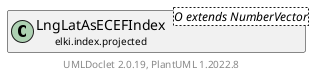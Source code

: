@startuml
    remove .*\.(Instance|Par|Parameterizer|Factory)$
    set namespaceSeparator none
    hide empty fields
    hide empty methods

    class "<size:14>LngLatAsECEFIndex.Factory\n<size:10>elki.index.projected" as elki.index.projected.LngLatAsECEFIndex.Factory<O extends NumberVector> [[LngLatAsECEFIndex.Factory.html]] {
        +Factory(IndexFactory<O extends NumberVector>, boolean, boolean, EarthModel)
        +instantiate(Relation<O extends NumberVector>): ProjectedIndex<O extends NumberVector, O extends NumberVector>
    }

    class "<size:14>ProjectedIndex.Factory\n<size:10>elki.index.projected" as elki.index.projected.ProjectedIndex.Factory<O extends NumberVector, O extends NumberVector> [[ProjectedIndex.Factory.html]]
    class "<size:14>LngLatAsECEFIndex\n<size:10>elki.index.projected" as elki.index.projected.LngLatAsECEFIndex<O extends NumberVector> [[LngLatAsECEFIndex.html]]
    class "<size:14>LngLatAsECEFIndex.Factory.Par\n<size:10>elki.index.projected" as elki.index.projected.LngLatAsECEFIndex.Factory.Par<O extends NumberVector>

    elki.index.projected.ProjectedIndex.Factory <|-- elki.index.projected.LngLatAsECEFIndex.Factory
    elki.index.projected.LngLatAsECEFIndex +-- elki.index.projected.LngLatAsECEFIndex.Factory
    elki.index.projected.LngLatAsECEFIndex.Factory +-- elki.index.projected.LngLatAsECEFIndex.Factory.Par

    center footer UMLDoclet 2.0.19, PlantUML 1.2022.8
@enduml

